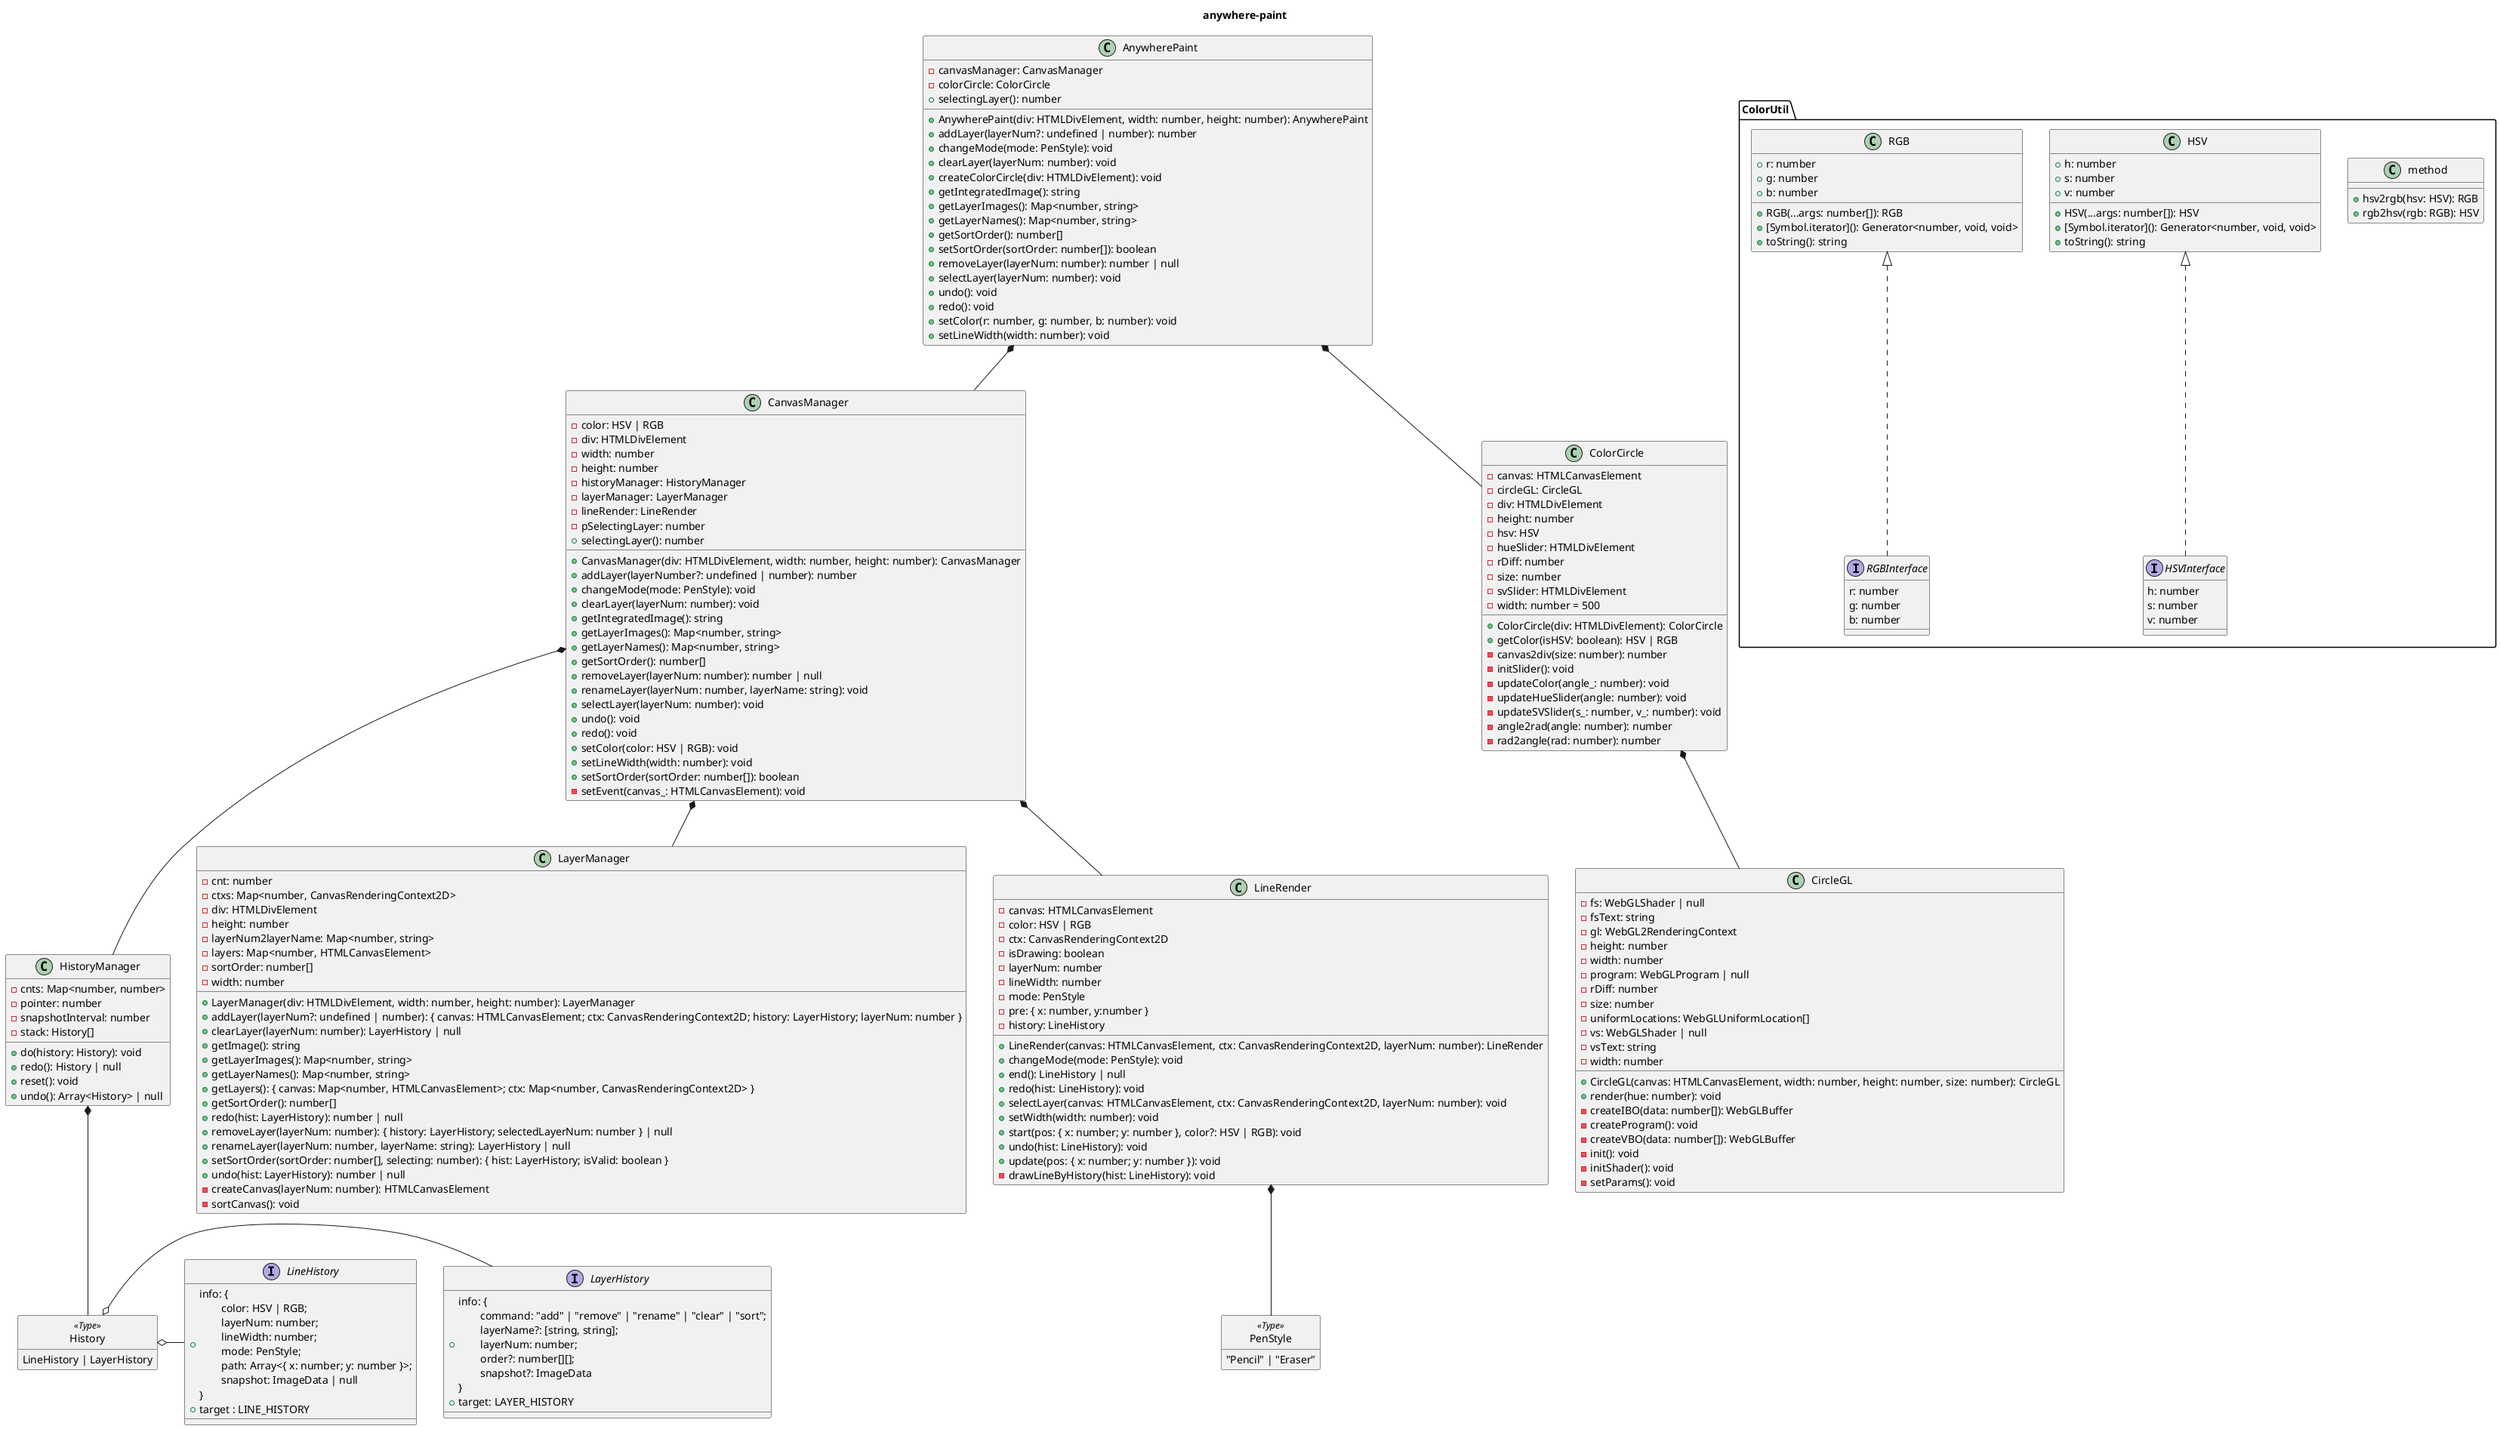 @startuml
title anywhere-paint

hide <<Type>> circle
hide <<Type>> methods

class AnywherePaint {
    {field} - canvasManager: CanvasManager
    {field} - colorCircle: ColorCircle
    {field} + selectingLayer(): number

    {method} + AnywherePaint(div: HTMLDivElement, width: number, height: number): AnywherePaint
    {method} + addLayer(layerNum?: undefined | number): number
    {method} + changeMode(mode: PenStyle): void
    {method} + clearLayer(layerNum: number): void
    {method} + createColorCircle(div: HTMLDivElement): void
    {method} + getIntegratedImage(): string
    {method} + getLayerImages(): Map<number, string>
    {method} + getLayerNames(): Map<number, string>
    {method} + getSortOrder(): number[]
    {method} + setSortOrder(sortOrder: number[]): boolean
    {method} + removeLayer(layerNum: number): number | null
    {method} + selectLayer(layerNum: number): void
    {method} + undo(): void
    {method} + redo(): void
    {method} + setColor(r: number, g: number, b: number): void
    {method} + setLineWidth(width: number): void
}

class CanvasManager {
    {field} - color: HSV | RGB
    {field} - div: HTMLDivElement
    {field} - width: number
    {field} - height: number
    {field} - historyManager: HistoryManager
    {field} - layerManager: LayerManager
    {field} - lineRender: LineRender
    {field} - pSelectingLayer: number
    {field} + selectingLayer(): number

    {method} + CanvasManager(div: HTMLDivElement, width: number, height: number): CanvasManager
    {method} + addLayer(layerNumber?: undefined | number): number
    {method} + changeMode(mode: PenStyle): void
    {method} + clearLayer(layerNum: number): void
    {method} + getIntegratedImage(): string
    {method} + getLayerImages(): Map<number, string>
    {method} + getLayerNames(): Map<number, string>
    {method} + getSortOrder(): number[]
    {method} + removeLayer(layerNum: number): number | null
    {method} + renameLayer(layerNum: number, layerName: string): void
    {method} + selectLayer(layerNum: number): void
    {method} + undo(): void
    {method} + redo(): void
    {method} + setColor(color: HSV | RGB): void
    {method} + setLineWidth(width: number): void
    {method} + setSortOrder(sortOrder: number[]): boolean
    {method} - setEvent(canvas_: HTMLCanvasElement): void
}

class CircleGL {
    {field} - fs: WebGLShader | null
    {field} - fsText: string
    {field} - gl: WebGL2RenderingContext
    {field} - height: number
    {field} - width: number
    {field} - program: WebGLProgram | null
    {field} - rDiff: number
    {field} - size: number
    {field} - uniformLocations: WebGLUniformLocation[]
    {field} - vs: WebGLShader | null
    {field} - vsText: string
    {field} - width: number

    {method} + CircleGL(canvas: HTMLCanvasElement, width: number, height: number, size: number): CircleGL
    {method} + render(hue: number): void
    {method} - createIBO(data: number[]): WebGLBuffer
    {method} - createProgram(): void
    {method} - createVBO(data: number[]): WebGLBuffer
    {method} - init(): void
    {method} - initShader(): void
    {method} - setParams(): void
}

class ColorCircle {
    {field} - canvas: HTMLCanvasElement
    {field} - circleGL: CircleGL
    {field} - div: HTMLDivElement
    {field} - height: number
    {field} - hsv: HSV
    {field} - hueSlider: HTMLDivElement
    {field} - rDiff: number
    {field} - size: number
    {field} - svSlider: HTMLDivElement
    {field} - width: number = 500

    {method} + ColorCircle(div: HTMLDivElement): ColorCircle
    {method} + getColor(isHSV: boolean): HSV | RGB
    {method} - canvas2div(size: number): number
    {method} - initSlider(): void
    {method} - updateColor(angle_: number): void
    {method} - updateHueSlider(angle: number): void
    {method} - updateSVSlider(s_: number, v_: number): void
    {method} - angle2rad(angle: number): number
    {method} - rad2angle(rad: number): number
}

class HistoryManager {
    {field} - cnts: Map<number, number>
    {field} - pointer: number
    {field} - snapshotInterval: number
    {field} - stack: History[]

    {method} + do(history: History): void
    {method} + redo(): History | null
    {method} + reset(): void
    {method} + undo(): Array<History> | null
}

class LayerManager {
    {field} - cnt: number
    {field} - ctxs: Map<number, CanvasRenderingContext2D>
    {field} - div: HTMLDivElement
    {field} - height: number
    {field} - layerNum2layerName: Map<number, string>
    {field} - layers: Map<number, HTMLCanvasElement>
    {field} - sortOrder: number[]
    {field} - width: number

    {method} + LayerManager(div: HTMLDivElement, width: number, height: number): LayerManager
    {method} + addLayer(layerNum?: undefined | number): { canvas: HTMLCanvasElement; ctx: CanvasRenderingContext2D; history: LayerHistory; layerNum: number }
    {method} + clearLayer(layerNum: number): LayerHistory | null
    {method} + getImage(): string
    {method} + getLayerImages(): Map<number, string>
    {method} + getLayerNames(): Map<number, string>
    {method} + getLayers(): { canvas: Map<number, HTMLCanvasElement>; ctx: Map<number, CanvasRenderingContext2D> }
    {method} + getSortOrder(): number[]
    {method} + redo(hist: LayerHistory): number | null
    {method} + removeLayer(layerNum: number): { history: LayerHistory; selectedLayerNum: number } | null
    {method} + renameLayer(layerNum: number, layerName: string): LayerHistory | null
    {method} + setSortOrder(sortOrder: number[], selecting: number): { hist: LayerHistory; isValid: boolean }
    {method} + undo(hist: LayerHistory): number | null
    {method} - createCanvas(layerNum: number): HTMLCanvasElement
    {method} - sortCanvas(): void
}

class PenStyle <<Type>> {
    "Pencil" | "Eraser"
}

class LineRender {
    {field} - canvas: HTMLCanvasElement
    {field} - color: HSV | RGB
    {field} - ctx: CanvasRenderingContext2D
    {field} - isDrawing: boolean
    {field} - layerNum: number
    {field} - lineWidth: number
    {field} - mode: PenStyle
    {field} - pre: { x: number, y:number }
    {field} - history: LineHistory

    {method} + LineRender(canvas: HTMLCanvasElement, ctx: CanvasRenderingContext2D, layerNum: number): LineRender
    {method} + changeMode(mode: PenStyle): void
    {method} + end(): LineHistory | null
    {method} + redo(hist: LineHistory): void
    {method} + selectLayer(canvas: HTMLCanvasElement, ctx: CanvasRenderingContext2D, layerNum: number): void
    {method} + setWidth(width: number): void
    {method} + start(pos: { x: number; y: number }, color?: HSV | RGB): void
    {method} + undo(hist: LineHistory): void
    {method} + update(pos: { x: number; y: number }): void
    {method} - drawLineByHistory(hist: LineHistory): void
}



namespace ColorUtil {
    class method {
        {method} + hsv2rgb(hsv: HSV): RGB
        {method} + rgb2hsv(rgb: RGB): HSV
    }

    interface HSVInterface {
        h: number
        s: number
        v: number
    }

    class HSV {
        {field} + h: number
        {field} + s: number
        {field} + v: number

        {method} + HSV(...args: number[]): HSV
        {method} + [Symbol.iterator](): Generator<number, void, void>
        {method} + toString(): string
    }


    interface RGBInterface {
        r: number
        g: number
        b: number
    }

    class RGB {
        {field} + r: number
        {field} + g: number
        {field} + b: number

        {method} + RGB(...args: number[]): RGB
        {method} + [Symbol.iterator](): Generator<number, void, void>
        {method} + toString(): string
    }
    
    HSV <|.. HSVInterface
    RGB <|.. RGBInterface
}

class History <<Type>> {
    LineHistory | LayerHistory
}

interface LayerHistory {
    {field} + info: {\n\tcommand: "add" | "remove" | "rename" | "clear" | "sort";\n\tlayerName?: [string, string];\n\tlayerNum: number;\n\torder?: number[][];\n\tsnapshot?: ImageData\n}
    {field} + target: LAYER_HISTORY
}

interface LineHistory {
    {field} + info: {\n\tcolor: HSV | RGB;\n\tlayerNum: number;\n\tlineWidth: number;\n\tmode: PenStyle;\n\tpath: Array<{ x: number; y: number }>;\n\tsnapshot: ImageData | null\n}
    {field} + target : LINE_HISTORY
}

AnywherePaint *-- CanvasManager
AnywherePaint *-- ColorCircle
CanvasManager *-- HistoryManager
CanvasManager *-- LayerManager
CanvasManager *-- LineRender
LineRender *-- PenStyle
ColorCircle *-- CircleGL
HistoryManager *-- History
History o- LayerHistory
History o- LineHistory




@enduml